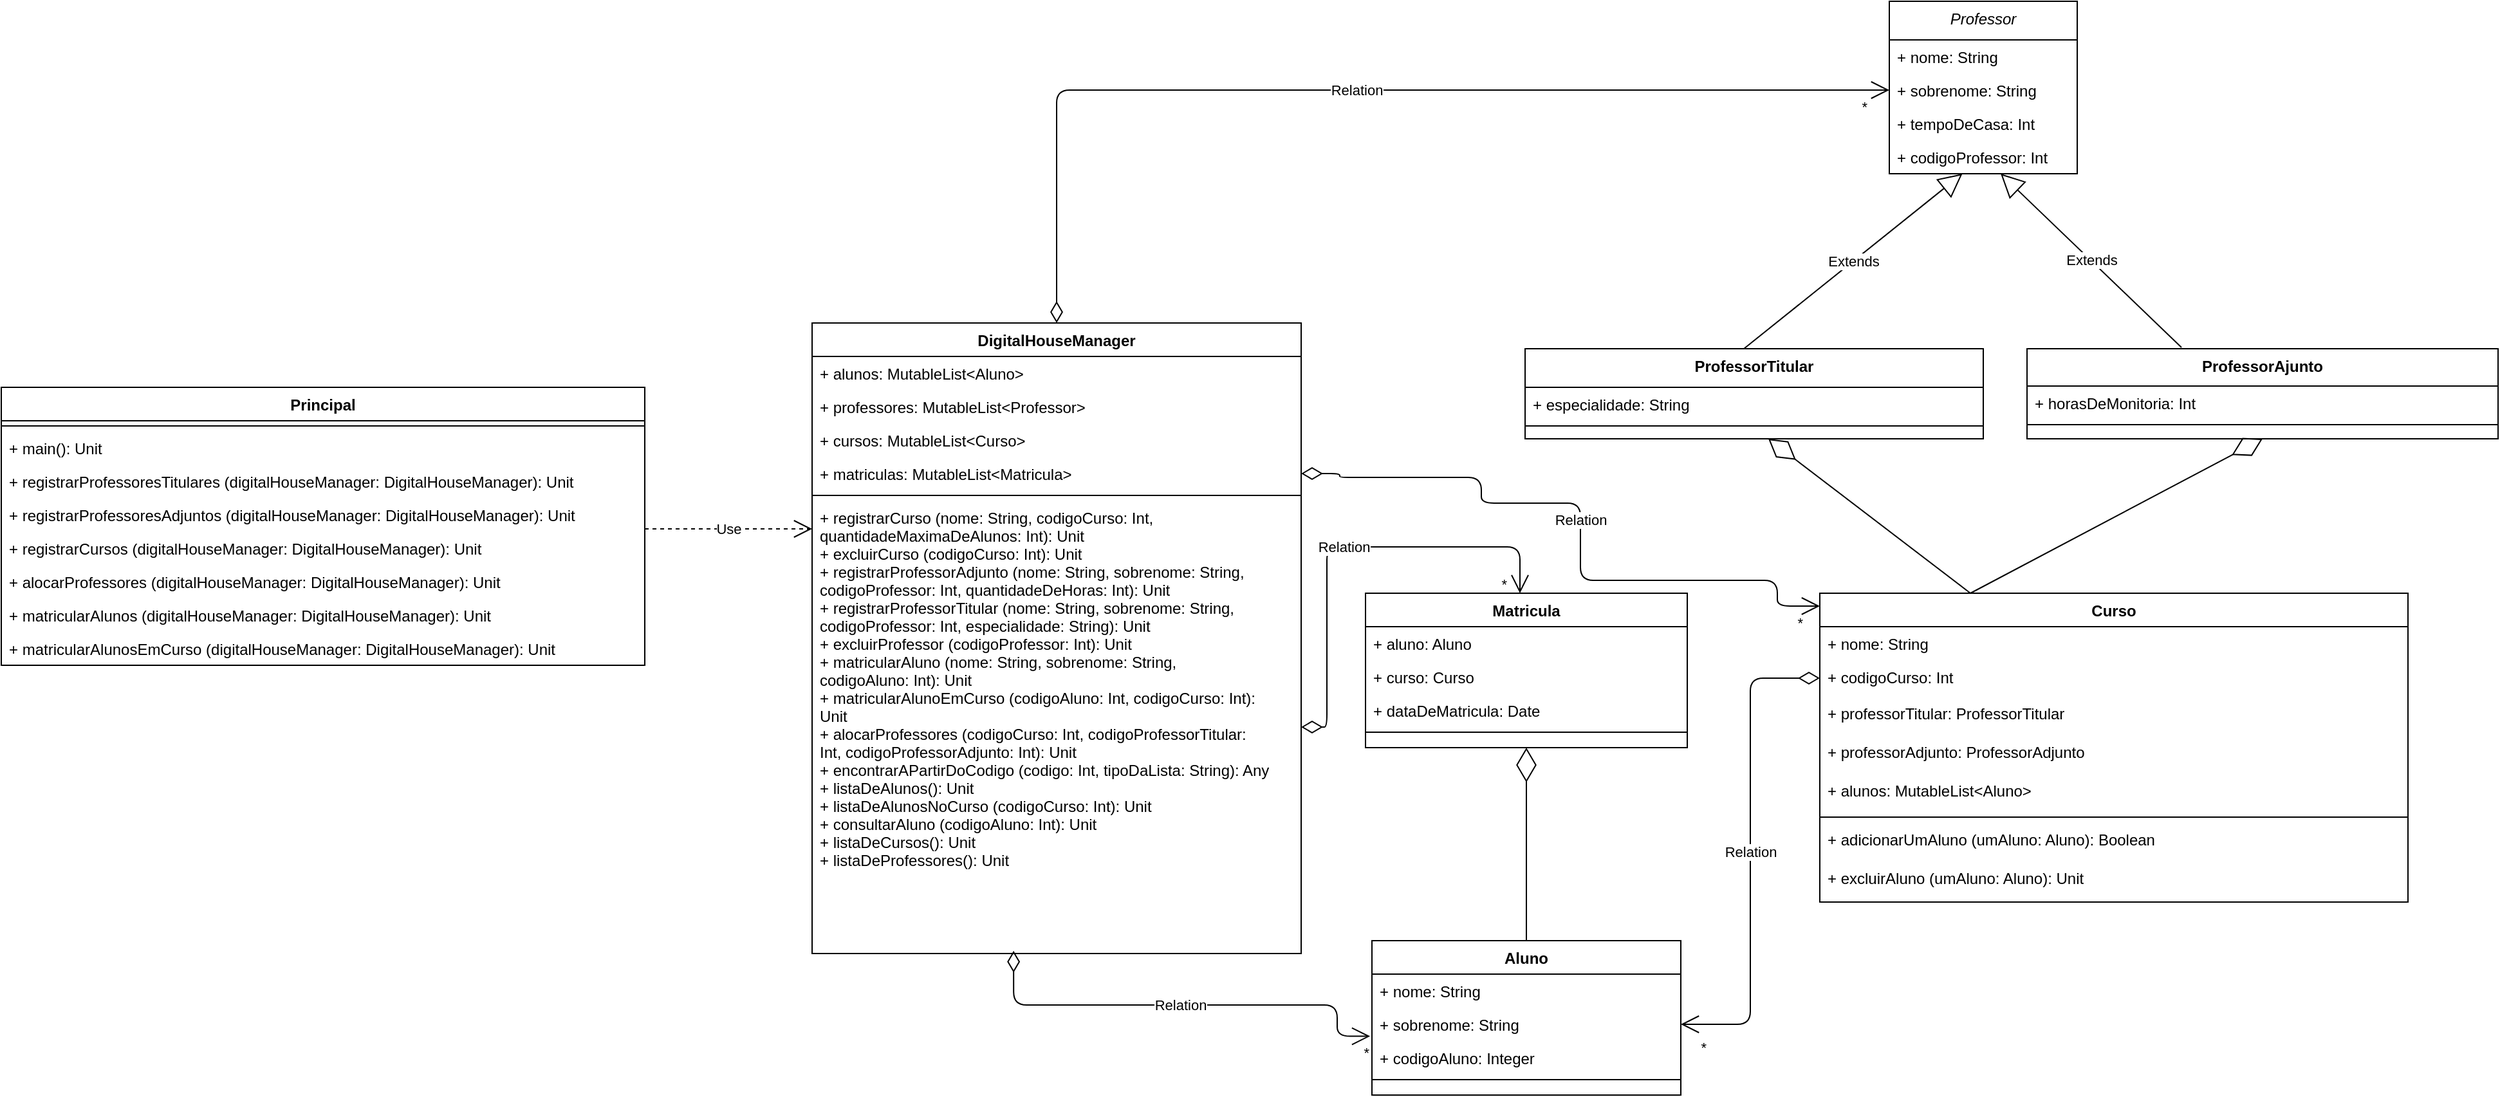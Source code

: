 <mxfile version="13.7.5" type="google"><diagram id="C5RBs43oDa-KdzZeNtuy" name="Page-1"><mxGraphModel dx="2249" dy="791" grid="1" gridSize="10" guides="1" tooltips="1" connect="1" arrows="1" fold="1" page="1" pageScale="1" pageWidth="827" pageHeight="1169" math="0" shadow="0"><root><mxCell id="WIyWlLk6GJQsqaUBKTNV-0"/><mxCell id="WIyWlLk6GJQsqaUBKTNV-1" parent="WIyWlLk6GJQsqaUBKTNV-0"/><mxCell id="VjFFEkp3hv0zQo5YHTIe-232" value="Extends" style="endArrow=block;endSize=16;endFill=0;html=1;" parent="WIyWlLk6GJQsqaUBKTNV-1" target="VjFFEkp3hv0zQo5YHTIe-237" edge="1"><mxGeometry width="160" relative="1" as="geometry"><mxPoint x="1054" y="429" as="sourcePoint"/><mxPoint x="906.453" y="344" as="targetPoint"/></mxGeometry></mxCell><mxCell id="VjFFEkp3hv0zQo5YHTIe-238" value="ProfessorAjunto" style="swimlane;fontStyle=1;align=center;verticalAlign=top;childLayout=stackLayout;horizontal=1;startSize=29;horizontalStack=0;resizeParent=1;resizeLast=0;collapsible=1;marginBottom=0;rounded=0;shadow=0;strokeWidth=1;" parent="WIyWlLk6GJQsqaUBKTNV-1" vertex="1"><mxGeometry x="934" y="430" width="366" height="70" as="geometry"><mxRectangle x="550" y="140" width="160" height="26" as="alternateBounds"/></mxGeometry></mxCell><mxCell id="VjFFEkp3hv0zQo5YHTIe-239" value="+ horasDeMonitoria: Int" style="text;align=left;verticalAlign=top;spacingLeft=4;spacingRight=4;overflow=hidden;rotatable=0;points=[[0,0.5],[1,0.5]];portConstraint=eastwest;" parent="VjFFEkp3hv0zQo5YHTIe-238" vertex="1"><mxGeometry y="29" width="366" height="26" as="geometry"/></mxCell><mxCell id="VjFFEkp3hv0zQo5YHTIe-240" value="" style="line;html=1;strokeWidth=1;align=left;verticalAlign=middle;spacingTop=-1;spacingLeft=3;spacingRight=3;rotatable=0;labelPosition=right;points=[];portConstraint=eastwest;" parent="VjFFEkp3hv0zQo5YHTIe-238" vertex="1"><mxGeometry y="55" width="366" height="8" as="geometry"/></mxCell><mxCell id="VjFFEkp3hv0zQo5YHTIe-242" value="ProfessorTitular" style="swimlane;fontStyle=1;align=center;verticalAlign=top;childLayout=stackLayout;horizontal=1;startSize=30;horizontalStack=0;resizeParent=1;resizeLast=0;collapsible=1;marginBottom=0;rounded=0;shadow=0;strokeWidth=1;" parent="WIyWlLk6GJQsqaUBKTNV-1" vertex="1"><mxGeometry x="544" y="430" width="356" height="70" as="geometry"><mxRectangle x="550" y="140" width="160" height="26" as="alternateBounds"/></mxGeometry></mxCell><mxCell id="VjFFEkp3hv0zQo5YHTIe-243" value="Extends" style="endArrow=block;endSize=16;endFill=0;html=1;" parent="VjFFEkp3hv0zQo5YHTIe-242" target="VjFFEkp3hv0zQo5YHTIe-237" edge="1"><mxGeometry width="160" relative="1" as="geometry"><mxPoint x="170" as="sourcePoint"/><mxPoint x="295.383" y="-86" as="targetPoint"/></mxGeometry></mxCell><mxCell id="VjFFEkp3hv0zQo5YHTIe-244" value="+ especialidade: String" style="text;align=left;verticalAlign=top;spacingLeft=4;spacingRight=4;overflow=hidden;rotatable=0;points=[[0,0.5],[1,0.5]];portConstraint=eastwest;" parent="VjFFEkp3hv0zQo5YHTIe-242" vertex="1"><mxGeometry y="30" width="356" height="26" as="geometry"/></mxCell><mxCell id="VjFFEkp3hv0zQo5YHTIe-245" value="" style="line;html=1;strokeWidth=1;align=left;verticalAlign=middle;spacingTop=-1;spacingLeft=3;spacingRight=3;rotatable=0;labelPosition=right;points=[];portConstraint=eastwest;" parent="VjFFEkp3hv0zQo5YHTIe-242" vertex="1"><mxGeometry y="56" width="356" height="8" as="geometry"/></mxCell><mxCell id="VjFFEkp3hv0zQo5YHTIe-233" value="Professor" style="swimlane;fontStyle=2;align=center;verticalAlign=top;childLayout=stackLayout;horizontal=1;startSize=30;horizontalStack=0;resizeParent=1;resizeLast=0;collapsible=1;marginBottom=0;rounded=0;shadow=0;strokeWidth=1;" parent="WIyWlLk6GJQsqaUBKTNV-1" vertex="1"><mxGeometry x="827" y="160" width="146" height="134" as="geometry"><mxRectangle x="550" y="140" width="160" height="26" as="alternateBounds"/></mxGeometry></mxCell><mxCell id="VjFFEkp3hv0zQo5YHTIe-234" value="+ nome: String" style="text;align=left;verticalAlign=top;spacingLeft=4;spacingRight=4;overflow=hidden;rotatable=0;points=[[0,0.5],[1,0.5]];portConstraint=eastwest;" parent="VjFFEkp3hv0zQo5YHTIe-233" vertex="1"><mxGeometry y="30" width="146" height="26" as="geometry"/></mxCell><mxCell id="VjFFEkp3hv0zQo5YHTIe-235" value="+ sobrenome: String" style="text;align=left;verticalAlign=top;spacingLeft=4;spacingRight=4;overflow=hidden;rotatable=0;points=[[0,0.5],[1,0.5]];portConstraint=eastwest;rounded=0;shadow=0;html=0;" parent="VjFFEkp3hv0zQo5YHTIe-233" vertex="1"><mxGeometry y="56" width="146" height="26" as="geometry"/></mxCell><mxCell id="VjFFEkp3hv0zQo5YHTIe-236" value="+ tempoDeCasa: Int" style="text;align=left;verticalAlign=top;spacingLeft=4;spacingRight=4;overflow=hidden;rotatable=0;points=[[0,0.5],[1,0.5]];portConstraint=eastwest;rounded=0;shadow=0;html=0;" parent="VjFFEkp3hv0zQo5YHTIe-233" vertex="1"><mxGeometry y="82" width="146" height="26" as="geometry"/></mxCell><mxCell id="VjFFEkp3hv0zQo5YHTIe-237" value="+ codigoProfessor: Int" style="text;align=left;verticalAlign=top;spacingLeft=4;spacingRight=4;overflow=hidden;rotatable=0;points=[[0,0.5],[1,0.5]];portConstraint=eastwest;rounded=0;shadow=0;html=0;" parent="VjFFEkp3hv0zQo5YHTIe-233" vertex="1"><mxGeometry y="108" width="146" height="26" as="geometry"/></mxCell><mxCell id="VjFFEkp3hv0zQo5YHTIe-262" value="Curso" style="swimlane;fontStyle=1;align=center;verticalAlign=top;childLayout=stackLayout;horizontal=1;startSize=26;horizontalStack=0;resizeParent=1;resizeLast=0;collapsible=1;marginBottom=0;rounded=0;shadow=0;strokeWidth=1;" parent="WIyWlLk6GJQsqaUBKTNV-1" vertex="1"><mxGeometry x="773" y="620" width="457" height="240" as="geometry"><mxRectangle x="230" y="140" width="160" height="26" as="alternateBounds"/></mxGeometry></mxCell><mxCell id="VjFFEkp3hv0zQo5YHTIe-263" value="+ nome: String" style="text;align=left;verticalAlign=top;spacingLeft=4;spacingRight=4;overflow=hidden;rotatable=0;points=[[0,0.5],[1,0.5]];portConstraint=eastwest;" parent="VjFFEkp3hv0zQo5YHTIe-262" vertex="1"><mxGeometry y="26" width="457" height="26" as="geometry"/></mxCell><mxCell id="VjFFEkp3hv0zQo5YHTIe-278" value="+ codigoCurso: Int" style="text;align=left;verticalAlign=top;spacingLeft=4;spacingRight=4;overflow=hidden;rotatable=0;points=[[0,0.5],[1,0.5]];portConstraint=eastwest;rounded=0;shadow=0;html=0;" parent="VjFFEkp3hv0zQo5YHTIe-262" vertex="1"><mxGeometry y="52" width="457" height="28" as="geometry"/></mxCell><mxCell id="VjFFEkp3hv0zQo5YHTIe-280" value="+ professorTitular: ProfessorTitular" style="text;align=left;verticalAlign=top;spacingLeft=4;spacingRight=4;overflow=hidden;rotatable=0;points=[[0,0.5],[1,0.5]];portConstraint=eastwest;rounded=0;shadow=0;html=0;" parent="VjFFEkp3hv0zQo5YHTIe-262" vertex="1"><mxGeometry y="80" width="457" height="30" as="geometry"/></mxCell><mxCell id="VjFFEkp3hv0zQo5YHTIe-279" value="+ professorAdjunto: ProfessorAdjunto" style="text;align=left;verticalAlign=top;spacingLeft=4;spacingRight=4;overflow=hidden;rotatable=0;points=[[0,0.5],[1,0.5]];portConstraint=eastwest;rounded=0;shadow=0;html=0;" parent="VjFFEkp3hv0zQo5YHTIe-262" vertex="1"><mxGeometry y="110" width="457" height="30" as="geometry"/></mxCell><mxCell id="VjFFEkp3hv0zQo5YHTIe-264" value="+ alunos: MutableList&lt;Aluno&gt;" style="text;align=left;verticalAlign=top;spacingLeft=4;spacingRight=4;overflow=hidden;rotatable=0;points=[[0,0.5],[1,0.5]];portConstraint=eastwest;rounded=0;shadow=0;html=0;" parent="VjFFEkp3hv0zQo5YHTIe-262" vertex="1"><mxGeometry y="140" width="457" height="30" as="geometry"/></mxCell><mxCell id="VjFFEkp3hv0zQo5YHTIe-265" value="" style="line;html=1;strokeWidth=1;align=left;verticalAlign=middle;spacingTop=-1;spacingLeft=3;spacingRight=3;rotatable=0;labelPosition=right;points=[];portConstraint=eastwest;" parent="VjFFEkp3hv0zQo5YHTIe-262" vertex="1"><mxGeometry y="170" width="457" height="8" as="geometry"/></mxCell><mxCell id="VjFFEkp3hv0zQo5YHTIe-302" value="+ adicionarUmAluno (umAluno: Aluno): Boolean&#xA;" style="text;align=left;verticalAlign=top;spacingLeft=4;spacingRight=4;overflow=hidden;rotatable=0;points=[[0,0.5],[1,0.5]];portConstraint=eastwest;" parent="VjFFEkp3hv0zQo5YHTIe-262" vertex="1"><mxGeometry y="178" width="457" height="30" as="geometry"/></mxCell><mxCell id="VjFFEkp3hv0zQo5YHTIe-303" value="+ excluirAluno (umAluno: Aluno): Unit" style="text;align=left;verticalAlign=top;spacingLeft=4;spacingRight=4;overflow=hidden;rotatable=0;points=[[0,0.5],[1,0.5]];portConstraint=eastwest;" parent="VjFFEkp3hv0zQo5YHTIe-262" vertex="1"><mxGeometry y="208" width="457" height="30" as="geometry"/></mxCell><mxCell id="VjFFEkp3hv0zQo5YHTIe-281" value="" style="endArrow=diamondThin;endFill=0;endSize=24;html=1;" parent="WIyWlLk6GJQsqaUBKTNV-1" edge="1"><mxGeometry width="160" relative="1" as="geometry"><mxPoint x="890" y="620" as="sourcePoint"/><mxPoint x="733" y="500" as="targetPoint"/></mxGeometry></mxCell><mxCell id="VjFFEkp3hv0zQo5YHTIe-282" value="" style="endArrow=diamondThin;endFill=0;endSize=24;html=1;entryX=0.5;entryY=1;entryDx=0;entryDy=0;" parent="WIyWlLk6GJQsqaUBKTNV-1" target="VjFFEkp3hv0zQo5YHTIe-238" edge="1"><mxGeometry width="160" relative="1" as="geometry"><mxPoint x="890" y="620" as="sourcePoint"/><mxPoint x="1050" y="620" as="targetPoint"/></mxGeometry></mxCell><mxCell id="VjFFEkp3hv0zQo5YHTIe-289" value="" style="endArrow=diamondThin;endFill=0;endSize=24;html=1;" parent="WIyWlLk6GJQsqaUBKTNV-1" source="VjFFEkp3hv0zQo5YHTIe-272" target="VjFFEkp3hv0zQo5YHTIe-286" edge="1"><mxGeometry width="160" relative="1" as="geometry"><mxPoint x="650" y="800" as="sourcePoint"/><mxPoint x="810" y="800" as="targetPoint"/></mxGeometry></mxCell><mxCell id="VjFFEkp3hv0zQo5YHTIe-272" value="Aluno" style="swimlane;fontStyle=1;align=center;verticalAlign=top;childLayout=stackLayout;horizontal=1;startSize=26;horizontalStack=0;resizeParent=1;resizeLast=0;collapsible=1;marginBottom=0;rounded=0;shadow=0;strokeWidth=1;" parent="WIyWlLk6GJQsqaUBKTNV-1" vertex="1"><mxGeometry x="425" y="890" width="240" height="120" as="geometry"><mxRectangle x="160" y="120" width="160" height="26" as="alternateBounds"/></mxGeometry></mxCell><mxCell id="VjFFEkp3hv0zQo5YHTIe-273" value="+ nome: String" style="text;align=left;verticalAlign=top;spacingLeft=4;spacingRight=4;overflow=hidden;rotatable=0;points=[[0,0.5],[1,0.5]];portConstraint=eastwest;" parent="VjFFEkp3hv0zQo5YHTIe-272" vertex="1"><mxGeometry y="26" width="240" height="26" as="geometry"/></mxCell><mxCell id="VjFFEkp3hv0zQo5YHTIe-274" value="+ sobrenome: String" style="text;align=left;verticalAlign=top;spacingLeft=4;spacingRight=4;overflow=hidden;rotatable=0;points=[[0,0.5],[1,0.5]];portConstraint=eastwest;rounded=0;shadow=0;html=0;" parent="VjFFEkp3hv0zQo5YHTIe-272" vertex="1"><mxGeometry y="52" width="240" height="26" as="geometry"/></mxCell><mxCell id="VjFFEkp3hv0zQo5YHTIe-275" value="+ codigoAluno: Integer" style="text;align=left;verticalAlign=top;spacingLeft=4;spacingRight=4;overflow=hidden;rotatable=0;points=[[0,0.5],[1,0.5]];portConstraint=eastwest;rounded=0;shadow=0;html=0;" parent="VjFFEkp3hv0zQo5YHTIe-272" vertex="1"><mxGeometry y="78" width="240" height="26" as="geometry"/></mxCell><mxCell id="VjFFEkp3hv0zQo5YHTIe-276" value="" style="line;html=1;strokeWidth=1;align=left;verticalAlign=middle;spacingTop=-1;spacingLeft=3;spacingRight=3;rotatable=0;labelPosition=right;points=[];portConstraint=eastwest;" parent="VjFFEkp3hv0zQo5YHTIe-272" vertex="1"><mxGeometry y="104" width="240" height="8" as="geometry"/></mxCell><mxCell id="VjFFEkp3hv0zQo5YHTIe-291" value="DigitalHouseManager" style="swimlane;fontStyle=1;align=center;verticalAlign=top;childLayout=stackLayout;horizontal=1;startSize=26;horizontalStack=0;resizeParent=1;resizeParentMax=0;resizeLast=0;collapsible=1;marginBottom=0;" parent="WIyWlLk6GJQsqaUBKTNV-1" vertex="1"><mxGeometry x="-10" y="410" width="380" height="490" as="geometry"/></mxCell><mxCell id="VjFFEkp3hv0zQo5YHTIe-292" value="+ alunos: MutableList&lt;Aluno&gt;" style="text;strokeColor=none;fillColor=none;align=left;verticalAlign=top;spacingLeft=4;spacingRight=4;overflow=hidden;rotatable=0;points=[[0,0.5],[1,0.5]];portConstraint=eastwest;" parent="VjFFEkp3hv0zQo5YHTIe-291" vertex="1"><mxGeometry y="26" width="380" height="26" as="geometry"/></mxCell><mxCell id="VjFFEkp3hv0zQo5YHTIe-295" value="+ professores: MutableList&lt;Professor&gt;" style="text;strokeColor=none;fillColor=none;align=left;verticalAlign=top;spacingLeft=4;spacingRight=4;overflow=hidden;rotatable=0;points=[[0,0.5],[1,0.5]];portConstraint=eastwest;" parent="VjFFEkp3hv0zQo5YHTIe-291" vertex="1"><mxGeometry y="52" width="380" height="26" as="geometry"/></mxCell><mxCell id="VjFFEkp3hv0zQo5YHTIe-296" value="+ cursos: MutableList&lt;Curso&gt;" style="text;strokeColor=none;fillColor=none;align=left;verticalAlign=top;spacingLeft=4;spacingRight=4;overflow=hidden;rotatable=0;points=[[0,0.5],[1,0.5]];portConstraint=eastwest;" parent="VjFFEkp3hv0zQo5YHTIe-291" vertex="1"><mxGeometry y="78" width="380" height="26" as="geometry"/></mxCell><mxCell id="VjFFEkp3hv0zQo5YHTIe-297" value="+ matriculas: MutableList&lt;Matricula&gt;" style="text;strokeColor=none;fillColor=none;align=left;verticalAlign=top;spacingLeft=4;spacingRight=4;overflow=hidden;rotatable=0;points=[[0,0.5],[1,0.5]];portConstraint=eastwest;" parent="VjFFEkp3hv0zQo5YHTIe-291" vertex="1"><mxGeometry y="104" width="380" height="26" as="geometry"/></mxCell><mxCell id="VjFFEkp3hv0zQo5YHTIe-293" value="" style="line;strokeWidth=1;fillColor=none;align=left;verticalAlign=middle;spacingTop=-1;spacingLeft=3;spacingRight=3;rotatable=0;labelPosition=right;points=[];portConstraint=eastwest;" parent="VjFFEkp3hv0zQo5YHTIe-291" vertex="1"><mxGeometry y="130" width="380" height="8" as="geometry"/></mxCell><mxCell id="VjFFEkp3hv0zQo5YHTIe-294" value="+ registrarCurso (nome: String, codigoCurso: Int,&#xA;quantidadeMaximaDeAlunos: Int): Unit&#xA;+ excluirCurso (codigoCurso: Int): Unit&#xA;+ registrarProfessorAdjunto (nome: String, sobrenome: String, &#xA;codigoProfessor: Int, quantidadeDeHoras: Int): Unit&#xA;+ registrarProfessorTitular (nome: String, sobrenome: String,&#xA;codigoProfessor: Int, especialidade: String): Unit&#xA;+ excluirProfessor (codigoProfessor: Int): Unit&#xA;+ matricularAluno (nome: String, sobrenome: String, &#xA;codigoAluno: Int): Unit&#xA;+ matricularAlunoEmCurso (codigoAluno: Int, codigoCurso: Int):&#xA;Unit&#xA;+ alocarProfessores (codigoCurso: Int, codigoProfessorTitular:&#xA;Int, codigoProfessorAdjunto: Int): Unit&#xA;+ encontrarAPartirDoCodigo (codigo: Int, tipoDaLista: String): Any&#xA;+ listaDeAlunos(): Unit&#xA;+ listaDeAlunosNoCurso (codigoCurso: Int): Unit&#xA;+ consultarAluno (codigoAluno: Int): Unit&#xA;+ listaDeCursos(): Unit&#xA;+ listaDeProfessores(): Unit&#xA;" style="text;strokeColor=none;fillColor=none;align=left;verticalAlign=top;spacingLeft=4;spacingRight=4;overflow=hidden;rotatable=0;points=[[0,0.5],[1,0.5]];portConstraint=eastwest;" parent="VjFFEkp3hv0zQo5YHTIe-291" vertex="1"><mxGeometry y="138" width="380" height="352" as="geometry"/></mxCell><mxCell id="VjFFEkp3hv0zQo5YHTIe-305" value="Relation" style="endArrow=open;html=1;endSize=12;startArrow=diamondThin;startSize=14;startFill=0;edgeStyle=orthogonalEdgeStyle;exitX=0.412;exitY=0.994;exitDx=0;exitDy=0;exitPerimeter=0;entryX=-0.006;entryY=0.857;entryDx=0;entryDy=0;entryPerimeter=0;" parent="WIyWlLk6GJQsqaUBKTNV-1" source="VjFFEkp3hv0zQo5YHTIe-294" target="VjFFEkp3hv0zQo5YHTIe-274" edge="1"><mxGeometry relative="1" as="geometry"><mxPoint x="170" y="760" as="sourcePoint"/><mxPoint x="330" y="760" as="targetPoint"/><Array as="points"><mxPoint x="147" y="940"/><mxPoint x="398" y="940"/><mxPoint x="398" y="964"/></Array></mxGeometry></mxCell><mxCell id="VjFFEkp3hv0zQo5YHTIe-307" value="*" style="edgeLabel;resizable=0;html=1;align=right;verticalAlign=top;" parent="VjFFEkp3hv0zQo5YHTIe-305" connectable="0" vertex="1"><mxGeometry x="1" relative="1" as="geometry"/></mxCell><mxCell id="VjFFEkp3hv0zQo5YHTIe-308" value="Relation" style="endArrow=open;html=1;endSize=12;startArrow=diamondThin;startSize=14;startFill=0;edgeStyle=orthogonalEdgeStyle;exitX=1;exitY=0.5;exitDx=0;exitDy=0;" parent="WIyWlLk6GJQsqaUBKTNV-1" source="VjFFEkp3hv0zQo5YHTIe-294" edge="1"><mxGeometry relative="1" as="geometry"><mxPoint x="200.08" y="619.568" as="sourcePoint"/><mxPoint x="540" y="620" as="targetPoint"/><Array as="points"><mxPoint x="390" y="724"/><mxPoint x="390" y="584"/><mxPoint x="540" y="584"/></Array></mxGeometry></mxCell><mxCell id="VjFFEkp3hv0zQo5YHTIe-309" value="*" style="edgeLabel;resizable=0;html=1;align=right;verticalAlign=top;" parent="VjFFEkp3hv0zQo5YHTIe-308" connectable="0" vertex="1"><mxGeometry x="1" relative="1" as="geometry"><mxPoint x="-10" y="-20.47" as="offset"/></mxGeometry></mxCell><mxCell id="VjFFEkp3hv0zQo5YHTIe-283" value="Matricula" style="swimlane;fontStyle=1;align=center;verticalAlign=top;childLayout=stackLayout;horizontal=1;startSize=26;horizontalStack=0;resizeParent=1;resizeParentMax=0;resizeLast=0;collapsible=1;marginBottom=0;" parent="WIyWlLk6GJQsqaUBKTNV-1" vertex="1"><mxGeometry x="420" y="620" width="250" height="120" as="geometry"/></mxCell><mxCell id="VjFFEkp3hv0zQo5YHTIe-284" value="+ aluno: Aluno" style="text;strokeColor=none;fillColor=none;align=left;verticalAlign=top;spacingLeft=4;spacingRight=4;overflow=hidden;rotatable=0;points=[[0,0.5],[1,0.5]];portConstraint=eastwest;" parent="VjFFEkp3hv0zQo5YHTIe-283" vertex="1"><mxGeometry y="26" width="250" height="26" as="geometry"/></mxCell><mxCell id="VjFFEkp3hv0zQo5YHTIe-287" value="+ curso: Curso" style="text;strokeColor=none;fillColor=none;align=left;verticalAlign=top;spacingLeft=4;spacingRight=4;overflow=hidden;rotatable=0;points=[[0,0.5],[1,0.5]];portConstraint=eastwest;" parent="VjFFEkp3hv0zQo5YHTIe-283" vertex="1"><mxGeometry y="52" width="250" height="26" as="geometry"/></mxCell><mxCell id="VjFFEkp3hv0zQo5YHTIe-288" value="+ dataDeMatricula: Date" style="text;strokeColor=none;fillColor=none;align=left;verticalAlign=top;spacingLeft=4;spacingRight=4;overflow=hidden;rotatable=0;points=[[0,0.5],[1,0.5]];portConstraint=eastwest;" parent="VjFFEkp3hv0zQo5YHTIe-283" vertex="1"><mxGeometry y="78" width="250" height="26" as="geometry"/></mxCell><mxCell id="VjFFEkp3hv0zQo5YHTIe-285" value="" style="line;strokeWidth=1;fillColor=none;align=left;verticalAlign=middle;spacingTop=-1;spacingLeft=3;spacingRight=3;rotatable=0;labelPosition=right;points=[];portConstraint=eastwest;" parent="VjFFEkp3hv0zQo5YHTIe-283" vertex="1"><mxGeometry y="104" width="250" height="8" as="geometry"/></mxCell><mxCell id="VjFFEkp3hv0zQo5YHTIe-286" value="&#xA;" style="text;strokeColor=none;fillColor=none;align=left;verticalAlign=top;spacingLeft=4;spacingRight=4;overflow=hidden;rotatable=0;points=[[0,0.5],[1,0.5]];portConstraint=eastwest;" parent="VjFFEkp3hv0zQo5YHTIe-283" vertex="1"><mxGeometry y="112" width="250" height="8" as="geometry"/></mxCell><mxCell id="VjFFEkp3hv0zQo5YHTIe-314" value="Relation" style="endArrow=open;html=1;endSize=12;startArrow=diamondThin;startSize=14;startFill=0;edgeStyle=orthogonalEdgeStyle;exitX=0;exitY=0.5;exitDx=0;exitDy=0;entryX=1;entryY=0.5;entryDx=0;entryDy=0;" parent="WIyWlLk6GJQsqaUBKTNV-1" source="VjFFEkp3hv0zQo5YHTIe-278" target="VjFFEkp3hv0zQo5YHTIe-274" edge="1"><mxGeometry relative="1" as="geometry"><mxPoint x="570" y="850" as="sourcePoint"/><mxPoint x="690" y="680" as="targetPoint"/></mxGeometry></mxCell><mxCell id="VjFFEkp3hv0zQo5YHTIe-316" value="*" style="edgeLabel;resizable=0;html=1;align=right;verticalAlign=top;" parent="VjFFEkp3hv0zQo5YHTIe-314" connectable="0" vertex="1"><mxGeometry x="1" relative="1" as="geometry"><mxPoint x="20.03" y="5" as="offset"/></mxGeometry></mxCell><mxCell id="VjFFEkp3hv0zQo5YHTIe-317" value="Relation" style="endArrow=open;html=1;endSize=12;startArrow=diamondThin;startSize=14;startFill=0;edgeStyle=orthogonalEdgeStyle;entryX=0;entryY=0.5;entryDx=0;entryDy=0;exitX=0.5;exitY=0;exitDx=0;exitDy=0;" parent="WIyWlLk6GJQsqaUBKTNV-1" source="VjFFEkp3hv0zQo5YHTIe-291" target="VjFFEkp3hv0zQo5YHTIe-235" edge="1"><mxGeometry relative="1" as="geometry"><mxPoint x="390" y="270" as="sourcePoint"/><mxPoint x="550" y="270" as="targetPoint"/></mxGeometry></mxCell><mxCell id="VjFFEkp3hv0zQo5YHTIe-319" value="*" style="edgeLabel;resizable=0;html=1;align=right;verticalAlign=top;" parent="VjFFEkp3hv0zQo5YHTIe-317" connectable="0" vertex="1"><mxGeometry x="1" relative="1" as="geometry"><mxPoint x="-16.71" as="offset"/></mxGeometry></mxCell><mxCell id="VjFFEkp3hv0zQo5YHTIe-321" value="Relation" style="endArrow=open;html=1;endSize=12;startArrow=diamondThin;startSize=14;startFill=0;edgeStyle=orthogonalEdgeStyle;exitX=1;exitY=0.5;exitDx=0;exitDy=0;" parent="WIyWlLk6GJQsqaUBKTNV-1" source="VjFFEkp3hv0zQo5YHTIe-297" target="VjFFEkp3hv0zQo5YHTIe-262" edge="1"><mxGeometry relative="1" as="geometry"><mxPoint x="460" y="530" as="sourcePoint"/><mxPoint x="620" y="590" as="targetPoint"/><Array as="points"><mxPoint x="400" y="530"/><mxPoint x="510" y="530"/><mxPoint x="510" y="550"/><mxPoint x="587" y="550"/><mxPoint x="587" y="610"/><mxPoint x="740" y="610"/><mxPoint x="740" y="630"/></Array></mxGeometry></mxCell><mxCell id="VjFFEkp3hv0zQo5YHTIe-323" value="*" style="edgeLabel;resizable=0;html=1;align=right;verticalAlign=top;" parent="VjFFEkp3hv0zQo5YHTIe-321" connectable="0" vertex="1"><mxGeometry x="1" relative="1" as="geometry"><mxPoint x="-12.71" y="-0.06" as="offset"/></mxGeometry></mxCell><mxCell id="VjFFEkp3hv0zQo5YHTIe-325" value="Principal" style="swimlane;fontStyle=1;align=center;verticalAlign=top;childLayout=stackLayout;horizontal=1;startSize=26;horizontalStack=0;resizeParent=1;resizeParentMax=0;resizeLast=0;collapsible=1;marginBottom=0;" parent="WIyWlLk6GJQsqaUBKTNV-1" vertex="1"><mxGeometry x="-640" y="460" width="500" height="216" as="geometry"/></mxCell><mxCell id="VjFFEkp3hv0zQo5YHTIe-327" value="" style="line;strokeWidth=1;fillColor=none;align=left;verticalAlign=middle;spacingTop=-1;spacingLeft=3;spacingRight=3;rotatable=0;labelPosition=right;points=[];portConstraint=eastwest;" parent="VjFFEkp3hv0zQo5YHTIe-325" vertex="1"><mxGeometry y="26" width="500" height="8" as="geometry"/></mxCell><mxCell id="VjFFEkp3hv0zQo5YHTIe-328" value="+ main(): Unit" style="text;strokeColor=none;fillColor=none;align=left;verticalAlign=top;spacingLeft=4;spacingRight=4;overflow=hidden;rotatable=0;points=[[0,0.5],[1,0.5]];portConstraint=eastwest;" parent="VjFFEkp3hv0zQo5YHTIe-325" vertex="1"><mxGeometry y="34" width="500" height="26" as="geometry"/></mxCell><mxCell id="VjFFEkp3hv0zQo5YHTIe-329" value="+ registrarProfessoresTitulares (digitalHouseManager: DigitalHouseManager): Unit" style="text;strokeColor=none;fillColor=none;align=left;verticalAlign=top;spacingLeft=4;spacingRight=4;overflow=hidden;rotatable=0;points=[[0,0.5],[1,0.5]];portConstraint=eastwest;" parent="VjFFEkp3hv0zQo5YHTIe-325" vertex="1"><mxGeometry y="60" width="500" height="26" as="geometry"/></mxCell><mxCell id="VjFFEkp3hv0zQo5YHTIe-331" value="+ registrarProfessoresAdjuntos (digitalHouseManager: DigitalHouseManager): Unit " style="text;strokeColor=none;fillColor=none;align=left;verticalAlign=top;spacingLeft=4;spacingRight=4;overflow=hidden;rotatable=0;points=[[0,0.5],[1,0.5]];portConstraint=eastwest;" parent="VjFFEkp3hv0zQo5YHTIe-325" vertex="1"><mxGeometry y="86" width="500" height="26" as="geometry"/></mxCell><mxCell id="VjFFEkp3hv0zQo5YHTIe-332" value="+ registrarCursos (digitalHouseManager: DigitalHouseManager): Unit" style="text;strokeColor=none;fillColor=none;align=left;verticalAlign=top;spacingLeft=4;spacingRight=4;overflow=hidden;rotatable=0;points=[[0,0.5],[1,0.5]];portConstraint=eastwest;" parent="VjFFEkp3hv0zQo5YHTIe-325" vertex="1"><mxGeometry y="112" width="500" height="26" as="geometry"/></mxCell><mxCell id="VjFFEkp3hv0zQo5YHTIe-334" value="+ alocarProfessores (digitalHouseManager: DigitalHouseManager): Unit" style="text;strokeColor=none;fillColor=none;align=left;verticalAlign=top;spacingLeft=4;spacingRight=4;overflow=hidden;rotatable=0;points=[[0,0.5],[1,0.5]];portConstraint=eastwest;" parent="VjFFEkp3hv0zQo5YHTIe-325" vertex="1"><mxGeometry y="138" width="500" height="26" as="geometry"/></mxCell><mxCell id="VjFFEkp3hv0zQo5YHTIe-333" value="+ matricularAlunos (digitalHouseManager: DigitalHouseManager): Unit" style="text;strokeColor=none;fillColor=none;align=left;verticalAlign=top;spacingLeft=4;spacingRight=4;overflow=hidden;rotatable=0;points=[[0,0.5],[1,0.5]];portConstraint=eastwest;" parent="VjFFEkp3hv0zQo5YHTIe-325" vertex="1"><mxGeometry y="164" width="500" height="26" as="geometry"/></mxCell><mxCell id="VjFFEkp3hv0zQo5YHTIe-335" value="+ matricularAlunosEmCurso (digitalHouseManager: DigitalHouseManager): Unit" style="text;strokeColor=none;fillColor=none;align=left;verticalAlign=top;spacingLeft=4;spacingRight=4;overflow=hidden;rotatable=0;points=[[0,0.5],[1,0.5]];portConstraint=eastwest;" parent="VjFFEkp3hv0zQo5YHTIe-325" vertex="1"><mxGeometry y="190" width="500" height="26" as="geometry"/></mxCell><mxCell id="VjFFEkp3hv0zQo5YHTIe-338" value="Use" style="endArrow=open;endSize=12;dashed=1;html=1;" parent="WIyWlLk6GJQsqaUBKTNV-1" edge="1"><mxGeometry width="160" relative="1" as="geometry"><mxPoint x="-140" y="570" as="sourcePoint"/><mxPoint x="-10" y="570" as="targetPoint"/></mxGeometry></mxCell></root></mxGraphModel></diagram></mxfile>